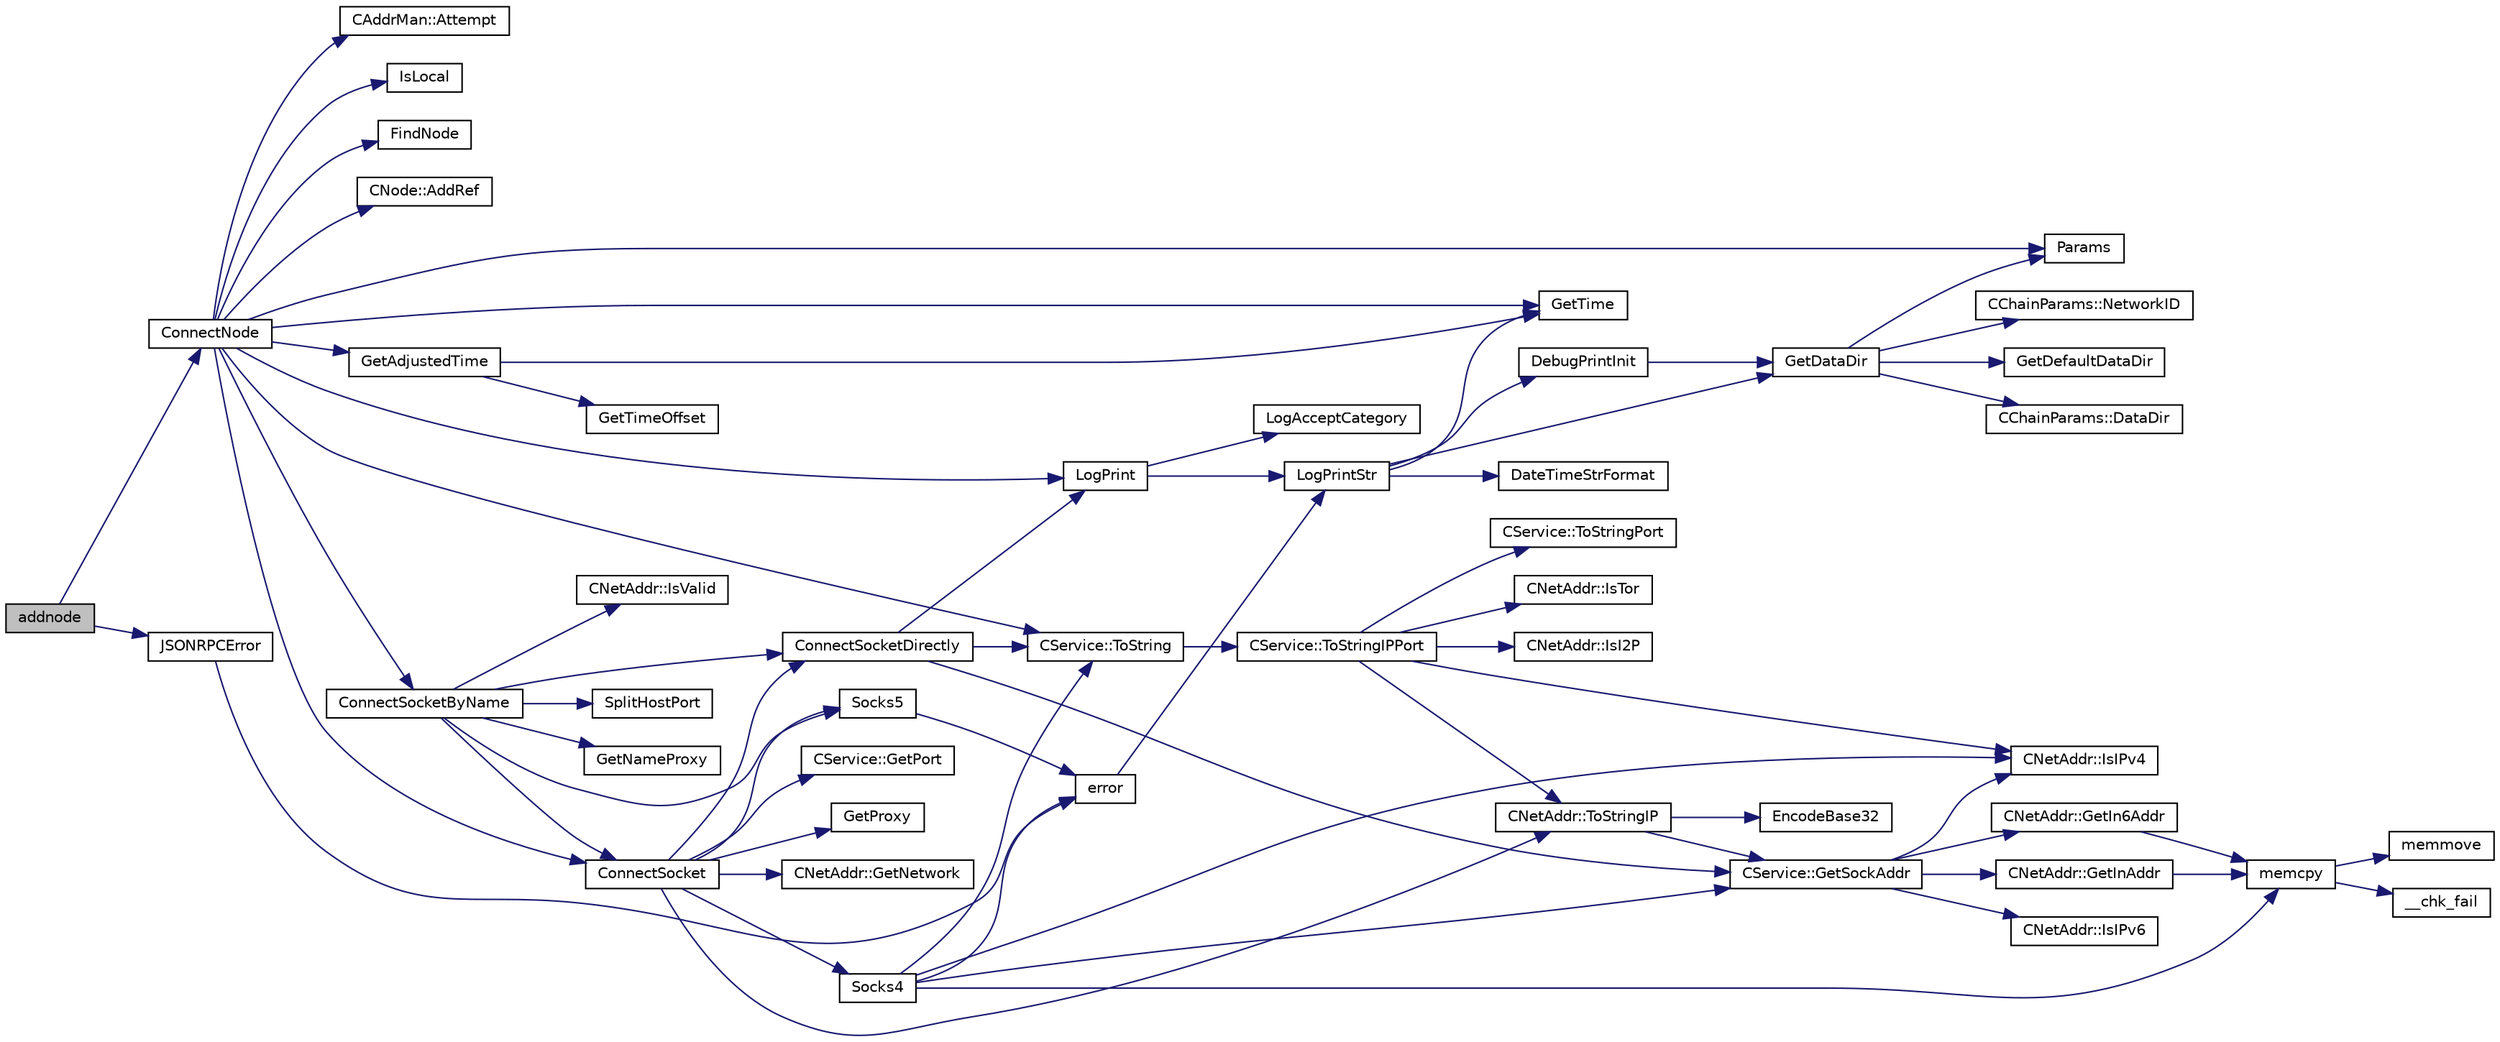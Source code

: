 digraph "addnode"
{
  edge [fontname="Helvetica",fontsize="10",labelfontname="Helvetica",labelfontsize="10"];
  node [fontname="Helvetica",fontsize="10",shape=record];
  rankdir="LR";
  Node0 [label="addnode",height=0.2,width=0.4,color="black", fillcolor="grey75", style="filled", fontcolor="black"];
  Node0 -> Node1 [color="midnightblue",fontsize="10",style="solid",fontname="Helvetica"];
  Node1 [label="ConnectNode",height=0.2,width=0.4,color="black", fillcolor="white", style="filled",URL="$dd/d84/net_8cpp.html#abd8cb3f96f11637f9e7f67aac9b783e8"];
  Node1 -> Node2 [color="midnightblue",fontsize="10",style="solid",fontname="Helvetica"];
  Node2 [label="IsLocal",height=0.2,width=0.4,color="black", fillcolor="white", style="filled",URL="$dd/d84/net_8cpp.html#a16fa1bd4d34c4c29c90903fc3cdf7517",tooltip="check whether a given address is potentially local "];
  Node1 -> Node3 [color="midnightblue",fontsize="10",style="solid",fontname="Helvetica"];
  Node3 [label="FindNode",height=0.2,width=0.4,color="black", fillcolor="white", style="filled",URL="$dd/d84/net_8cpp.html#a66a7371d8e724cac0b4495169cdf2859"];
  Node1 -> Node4 [color="midnightblue",fontsize="10",style="solid",fontname="Helvetica"];
  Node4 [label="CNode::AddRef",height=0.2,width=0.4,color="black", fillcolor="white", style="filled",URL="$d1/d64/class_c_node.html#afb65ed679f7bda59aab89e0f5afae292"];
  Node1 -> Node5 [color="midnightblue",fontsize="10",style="solid",fontname="Helvetica"];
  Node5 [label="LogPrint",height=0.2,width=0.4,color="black", fillcolor="white", style="filled",URL="$d8/d3c/util_8h.html#aab1f837a2366f424bdc996fdf6352171"];
  Node5 -> Node6 [color="midnightblue",fontsize="10",style="solid",fontname="Helvetica"];
  Node6 [label="LogAcceptCategory",height=0.2,width=0.4,color="black", fillcolor="white", style="filled",URL="$d8/d3c/util_8h.html#a343d2a13efe00125f78d25dafb0a8d98"];
  Node5 -> Node7 [color="midnightblue",fontsize="10",style="solid",fontname="Helvetica"];
  Node7 [label="LogPrintStr",height=0.2,width=0.4,color="black", fillcolor="white", style="filled",URL="$d8/d3c/util_8h.html#afd4c3002b2797c0560adddb6af3ca1da"];
  Node7 -> Node8 [color="midnightblue",fontsize="10",style="solid",fontname="Helvetica"];
  Node8 [label="DebugPrintInit",height=0.2,width=0.4,color="black", fillcolor="white", style="filled",URL="$df/d2d/util_8cpp.html#a751ff5f21d880737811136b5e0bcea12"];
  Node8 -> Node9 [color="midnightblue",fontsize="10",style="solid",fontname="Helvetica"];
  Node9 [label="GetDataDir",height=0.2,width=0.4,color="black", fillcolor="white", style="filled",URL="$df/d2d/util_8cpp.html#ab83866a054745d4b30a3948a1b44beba"];
  Node9 -> Node10 [color="midnightblue",fontsize="10",style="solid",fontname="Helvetica"];
  Node10 [label="Params",height=0.2,width=0.4,color="black", fillcolor="white", style="filled",URL="$df/dbf/chainparams_8cpp.html#ace5c5b706d71a324a417dd2db394fd4a",tooltip="Return the currently selected parameters. "];
  Node9 -> Node11 [color="midnightblue",fontsize="10",style="solid",fontname="Helvetica"];
  Node11 [label="CChainParams::NetworkID",height=0.2,width=0.4,color="black", fillcolor="white", style="filled",URL="$d1/d4f/class_c_chain_params.html#a90dc493ec0c0325c98c3ac06eb99862b"];
  Node9 -> Node12 [color="midnightblue",fontsize="10",style="solid",fontname="Helvetica"];
  Node12 [label="GetDefaultDataDir",height=0.2,width=0.4,color="black", fillcolor="white", style="filled",URL="$df/d2d/util_8cpp.html#ab272995de020a3bcbf743be630e485c6"];
  Node9 -> Node13 [color="midnightblue",fontsize="10",style="solid",fontname="Helvetica"];
  Node13 [label="CChainParams::DataDir",height=0.2,width=0.4,color="black", fillcolor="white", style="filled",URL="$d1/d4f/class_c_chain_params.html#a959488b5d8e6fe62857940b831d73a78"];
  Node7 -> Node9 [color="midnightblue",fontsize="10",style="solid",fontname="Helvetica"];
  Node7 -> Node14 [color="midnightblue",fontsize="10",style="solid",fontname="Helvetica"];
  Node14 [label="DateTimeStrFormat",height=0.2,width=0.4,color="black", fillcolor="white", style="filled",URL="$df/d2d/util_8cpp.html#a749bc6776c8ec72d7c5e4dea56aee415"];
  Node7 -> Node15 [color="midnightblue",fontsize="10",style="solid",fontname="Helvetica"];
  Node15 [label="GetTime",height=0.2,width=0.4,color="black", fillcolor="white", style="filled",URL="$df/d2d/util_8cpp.html#a46fac5fba8ba905b5f9acb364f5d8c6f"];
  Node1 -> Node16 [color="midnightblue",fontsize="10",style="solid",fontname="Helvetica"];
  Node16 [label="CService::ToString",height=0.2,width=0.4,color="black", fillcolor="white", style="filled",URL="$d3/dcc/class_c_service.html#a225473158bc07c87a6a862160d73cfea"];
  Node16 -> Node17 [color="midnightblue",fontsize="10",style="solid",fontname="Helvetica"];
  Node17 [label="CService::ToStringIPPort",height=0.2,width=0.4,color="black", fillcolor="white", style="filled",URL="$d3/dcc/class_c_service.html#a224204c838b12eeb49ca7eabe6f75004"];
  Node17 -> Node18 [color="midnightblue",fontsize="10",style="solid",fontname="Helvetica"];
  Node18 [label="CNetAddr::IsIPv4",height=0.2,width=0.4,color="black", fillcolor="white", style="filled",URL="$d3/dc3/class_c_net_addr.html#a7021b79e9a33c342b68db09dbb6c2293"];
  Node17 -> Node19 [color="midnightblue",fontsize="10",style="solid",fontname="Helvetica"];
  Node19 [label="CNetAddr::IsTor",height=0.2,width=0.4,color="black", fillcolor="white", style="filled",URL="$d3/dc3/class_c_net_addr.html#a4db37b4997ff3b8c57959f2aa915a9a3"];
  Node17 -> Node20 [color="midnightblue",fontsize="10",style="solid",fontname="Helvetica"];
  Node20 [label="CNetAddr::IsI2P",height=0.2,width=0.4,color="black", fillcolor="white", style="filled",URL="$d3/dc3/class_c_net_addr.html#afc07b09ccfd8406c5aa30ce009727eab"];
  Node17 -> Node21 [color="midnightblue",fontsize="10",style="solid",fontname="Helvetica"];
  Node21 [label="CNetAddr::ToStringIP",height=0.2,width=0.4,color="black", fillcolor="white", style="filled",URL="$d3/dc3/class_c_net_addr.html#a0c8d9b5ed3824546ff4dccca3b28b073"];
  Node21 -> Node22 [color="midnightblue",fontsize="10",style="solid",fontname="Helvetica"];
  Node22 [label="EncodeBase32",height=0.2,width=0.4,color="black", fillcolor="white", style="filled",URL="$df/d2d/util_8cpp.html#a71aa75e646de8a10971f887bc71d9a75"];
  Node21 -> Node23 [color="midnightblue",fontsize="10",style="solid",fontname="Helvetica"];
  Node23 [label="CService::GetSockAddr",height=0.2,width=0.4,color="black", fillcolor="white", style="filled",URL="$d3/dcc/class_c_service.html#ac4c6d655fab3af40937f0b0c65581745"];
  Node23 -> Node18 [color="midnightblue",fontsize="10",style="solid",fontname="Helvetica"];
  Node23 -> Node24 [color="midnightblue",fontsize="10",style="solid",fontname="Helvetica"];
  Node24 [label="CNetAddr::GetInAddr",height=0.2,width=0.4,color="black", fillcolor="white", style="filled",URL="$d3/dc3/class_c_net_addr.html#a4f73432c55d4acb6b9e4c54833eefea6"];
  Node24 -> Node25 [color="midnightblue",fontsize="10",style="solid",fontname="Helvetica"];
  Node25 [label="memcpy",height=0.2,width=0.4,color="black", fillcolor="white", style="filled",URL="$d5/d9f/glibc__compat_8cpp.html#a0f46826ab0466591e136db24394923cf"];
  Node25 -> Node26 [color="midnightblue",fontsize="10",style="solid",fontname="Helvetica"];
  Node26 [label="memmove",height=0.2,width=0.4,color="black", fillcolor="white", style="filled",URL="$d5/d9f/glibc__compat_8cpp.html#a9778d49e9029dd75bc53ecbbf9f5e9a1"];
  Node25 -> Node27 [color="midnightblue",fontsize="10",style="solid",fontname="Helvetica"];
  Node27 [label="__chk_fail",height=0.2,width=0.4,color="black", fillcolor="white", style="filled",URL="$d5/d9f/glibc__compat_8cpp.html#a424ac71631da5ada2976630ff67051d1"];
  Node23 -> Node28 [color="midnightblue",fontsize="10",style="solid",fontname="Helvetica"];
  Node28 [label="CNetAddr::IsIPv6",height=0.2,width=0.4,color="black", fillcolor="white", style="filled",URL="$d3/dc3/class_c_net_addr.html#aad5f7a372c56ccf4d773f728b6b46e18"];
  Node23 -> Node29 [color="midnightblue",fontsize="10",style="solid",fontname="Helvetica"];
  Node29 [label="CNetAddr::GetIn6Addr",height=0.2,width=0.4,color="black", fillcolor="white", style="filled",URL="$d3/dc3/class_c_net_addr.html#a3616012f94b27148e5b8e27d943d4884"];
  Node29 -> Node25 [color="midnightblue",fontsize="10",style="solid",fontname="Helvetica"];
  Node17 -> Node30 [color="midnightblue",fontsize="10",style="solid",fontname="Helvetica"];
  Node30 [label="CService::ToStringPort",height=0.2,width=0.4,color="black", fillcolor="white", style="filled",URL="$d3/dcc/class_c_service.html#a95d6f24b6a613fca24734ba4e38ef3dc"];
  Node1 -> Node31 [color="midnightblue",fontsize="10",style="solid",fontname="Helvetica"];
  Node31 [label="GetAdjustedTime",height=0.2,width=0.4,color="black", fillcolor="white", style="filled",URL="$df/d2d/util_8cpp.html#a09f81b9c7650f898cf3cf305b87547e6"];
  Node31 -> Node15 [color="midnightblue",fontsize="10",style="solid",fontname="Helvetica"];
  Node31 -> Node32 [color="midnightblue",fontsize="10",style="solid",fontname="Helvetica"];
  Node32 [label="GetTimeOffset",height=0.2,width=0.4,color="black", fillcolor="white", style="filled",URL="$df/d2d/util_8cpp.html#a50ca5344c75631267633f15cfe5e983e"];
  Node1 -> Node33 [color="midnightblue",fontsize="10",style="solid",fontname="Helvetica"];
  Node33 [label="ConnectSocketByName",height=0.2,width=0.4,color="black", fillcolor="white", style="filled",URL="$d0/d0e/netbase_8cpp.html#a8d8d8eefd45d180c361e37dc293b6def"];
  Node33 -> Node34 [color="midnightblue",fontsize="10",style="solid",fontname="Helvetica"];
  Node34 [label="SplitHostPort",height=0.2,width=0.4,color="black", fillcolor="white", style="filled",URL="$d0/d0e/netbase_8cpp.html#a1b1ce2ba1ffe40785e65ec3ad5a20e79"];
  Node33 -> Node35 [color="midnightblue",fontsize="10",style="solid",fontname="Helvetica"];
  Node35 [label="GetNameProxy",height=0.2,width=0.4,color="black", fillcolor="white", style="filled",URL="$d0/d0e/netbase_8cpp.html#abef56adb6a44bccf9107ce37d8721e75"];
  Node33 -> Node36 [color="midnightblue",fontsize="10",style="solid",fontname="Helvetica"];
  Node36 [label="CNetAddr::IsValid",height=0.2,width=0.4,color="black", fillcolor="white", style="filled",URL="$d3/dc3/class_c_net_addr.html#a6fe20b8da9701ca5dc2af078e2e8ac25"];
  Node33 -> Node37 [color="midnightblue",fontsize="10",style="solid",fontname="Helvetica"];
  Node37 [label="ConnectSocket",height=0.2,width=0.4,color="black", fillcolor="white", style="filled",URL="$d0/d0e/netbase_8cpp.html#a805b21dc07ab1574acaa657b4c0fd9e9"];
  Node37 -> Node38 [color="midnightblue",fontsize="10",style="solid",fontname="Helvetica"];
  Node38 [label="GetProxy",height=0.2,width=0.4,color="black", fillcolor="white", style="filled",URL="$d0/d0e/netbase_8cpp.html#a4e67b39fc1769663260d791d2f4d049d"];
  Node37 -> Node39 [color="midnightblue",fontsize="10",style="solid",fontname="Helvetica"];
  Node39 [label="CNetAddr::GetNetwork",height=0.2,width=0.4,color="black", fillcolor="white", style="filled",URL="$d3/dc3/class_c_net_addr.html#ad0162f2629f552a65acf934e1629c1db"];
  Node37 -> Node40 [color="midnightblue",fontsize="10",style="solid",fontname="Helvetica"];
  Node40 [label="ConnectSocketDirectly",height=0.2,width=0.4,color="black", fillcolor="white", style="filled",URL="$d0/d0e/netbase_8cpp.html#a0090d3f81785eebf6a0466b5b9c8cbd3"];
  Node40 -> Node23 [color="midnightblue",fontsize="10",style="solid",fontname="Helvetica"];
  Node40 -> Node16 [color="midnightblue",fontsize="10",style="solid",fontname="Helvetica"];
  Node40 -> Node5 [color="midnightblue",fontsize="10",style="solid",fontname="Helvetica"];
  Node37 -> Node41 [color="midnightblue",fontsize="10",style="solid",fontname="Helvetica"];
  Node41 [label="Socks4",height=0.2,width=0.4,color="black", fillcolor="white", style="filled",URL="$d0/d0e/netbase_8cpp.html#aca06981001803c84ffd114dbc80d0c1c"];
  Node41 -> Node16 [color="midnightblue",fontsize="10",style="solid",fontname="Helvetica"];
  Node41 -> Node18 [color="midnightblue",fontsize="10",style="solid",fontname="Helvetica"];
  Node41 -> Node42 [color="midnightblue",fontsize="10",style="solid",fontname="Helvetica"];
  Node42 [label="error",height=0.2,width=0.4,color="black", fillcolor="white", style="filled",URL="$d8/d3c/util_8h.html#af8985880cf4ef26df0a5aa2ffcb76662"];
  Node42 -> Node7 [color="midnightblue",fontsize="10",style="solid",fontname="Helvetica"];
  Node41 -> Node23 [color="midnightblue",fontsize="10",style="solid",fontname="Helvetica"];
  Node41 -> Node25 [color="midnightblue",fontsize="10",style="solid",fontname="Helvetica"];
  Node37 -> Node43 [color="midnightblue",fontsize="10",style="solid",fontname="Helvetica"];
  Node43 [label="Socks5",height=0.2,width=0.4,color="black", fillcolor="white", style="filled",URL="$d0/d0e/netbase_8cpp.html#aae75ac28f01697fcccc4f08d3ccd35c9"];
  Node43 -> Node42 [color="midnightblue",fontsize="10",style="solid",fontname="Helvetica"];
  Node37 -> Node21 [color="midnightblue",fontsize="10",style="solid",fontname="Helvetica"];
  Node37 -> Node44 [color="midnightblue",fontsize="10",style="solid",fontname="Helvetica"];
  Node44 [label="CService::GetPort",height=0.2,width=0.4,color="black", fillcolor="white", style="filled",URL="$d3/dcc/class_c_service.html#a71caa0d6aa6ab12758bde8b6a6bcfd2a"];
  Node33 -> Node40 [color="midnightblue",fontsize="10",style="solid",fontname="Helvetica"];
  Node33 -> Node43 [color="midnightblue",fontsize="10",style="solid",fontname="Helvetica"];
  Node1 -> Node10 [color="midnightblue",fontsize="10",style="solid",fontname="Helvetica"];
  Node1 -> Node37 [color="midnightblue",fontsize="10",style="solid",fontname="Helvetica"];
  Node1 -> Node45 [color="midnightblue",fontsize="10",style="solid",fontname="Helvetica"];
  Node45 [label="CAddrMan::Attempt",height=0.2,width=0.4,color="black", fillcolor="white", style="filled",URL="$d1/dc7/class_c_addr_man.html#afcddc2573121065177dc981cea710789"];
  Node1 -> Node15 [color="midnightblue",fontsize="10",style="solid",fontname="Helvetica"];
  Node0 -> Node46 [color="midnightblue",fontsize="10",style="solid",fontname="Helvetica"];
  Node46 [label="JSONRPCError",height=0.2,width=0.4,color="black", fillcolor="white", style="filled",URL="$d2/d30/rpcprotocol_8cpp.html#a17b1bb111ab339efc951929834766039"];
  Node46 -> Node42 [color="midnightblue",fontsize="10",style="solid",fontname="Helvetica"];
}
